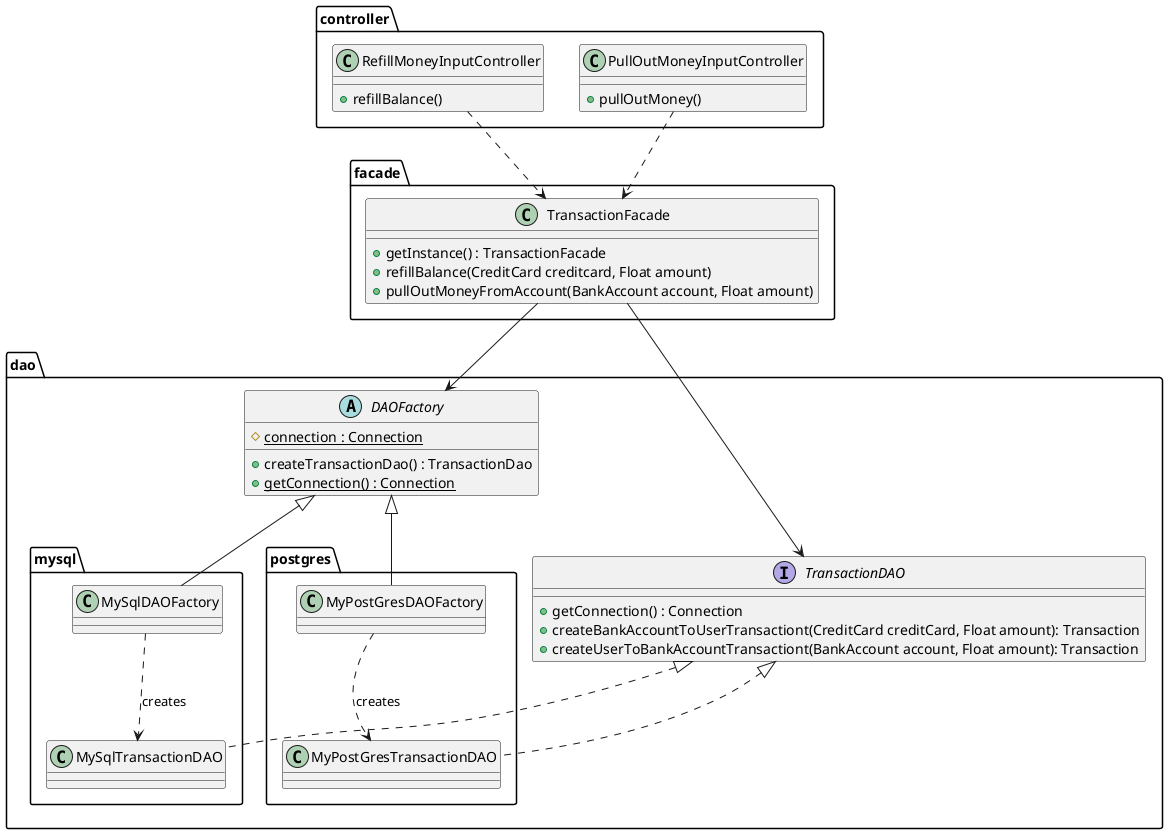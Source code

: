 @startuml manage_balance

package controller <<Folder>> {
  
  class RefillMoneyInputController{
    +refillBalance()
  }
  class PullOutMoneyInputController{
    +pullOutMoney()
  }
}

package facade <<Folder>> {
  class TransactionFacade {
    +getInstance() : TransactionFacade
    +refillBalance(CreditCard creditcard, Float amount)
    +pullOutMoneyFromAccount(BankAccount account, Float amount)
  }
  
}

package dao <<Folder>> {

  abstract class DAOFactory {
    #{static}connection : Connection
    +createTransactionDao() : TransactionDao
    +{static}getConnection() : Connection
  }

  package mysql <<Folder>> {
    class MySqlDAOFactory {}
    class MySqlTransactionDAO {}
    
    MySqlDAOFactory .down.> MySqlTransactionDAO : creates
  }
  
  package postgres <<Folder>> {
    class MyPostGresDAOFactory {}
    class MyPostGresTransactionDAO {}
    
    MyPostGresDAOFactory .down.> MyPostGresTransactionDAO : creates
  }
  
  
  interface TransactionDAO {
    +getConnection() : Connection
    +createBankAccountToUserTransactiont(CreditCard creditCard, Float amount): Transaction
    +createUserToBankAccountTransactiont(BankAccount account, Float amount): Transaction
  }

  DAOFactory <|-- MySqlDAOFactory
  DAOFactory <|-- MyPostGresDAOFactory    
  TransactionDAO <|.. MyPostGresTransactionDAO
  TransactionDAO <|.. MySqlTransactionDAO

}

RefillMoneyInputController .down.> TransactionFacade
PullOutMoneyInputController .down.> TransactionFacade

TransactionFacade -down-> DAOFactory
TransactionFacade -down-> TransactionDAO

@enduml